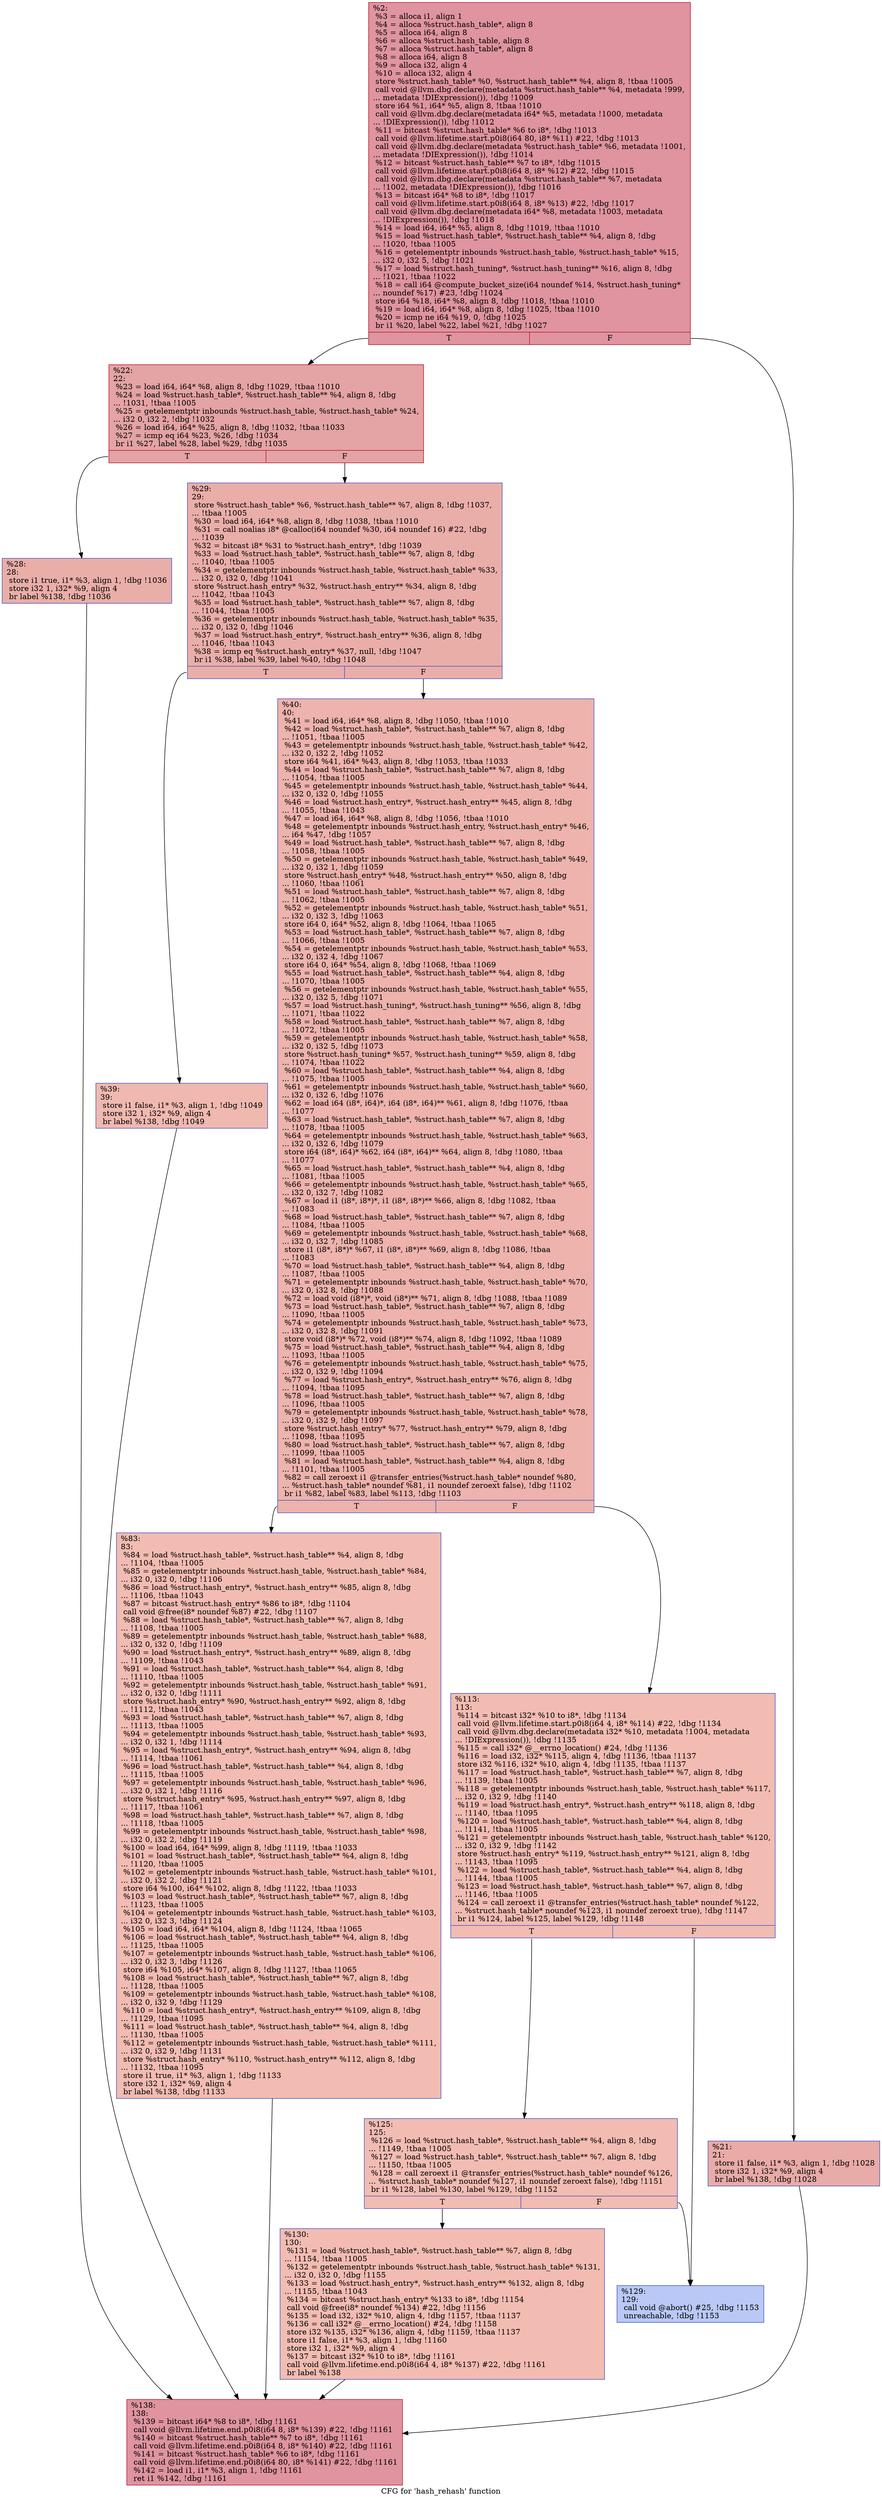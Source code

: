 digraph "CFG for 'hash_rehash' function" {
	label="CFG for 'hash_rehash' function";

	Node0x2283960 [shape=record,color="#b70d28ff", style=filled, fillcolor="#b70d2870",label="{%2:\l  %3 = alloca i1, align 1\l  %4 = alloca %struct.hash_table*, align 8\l  %5 = alloca i64, align 8\l  %6 = alloca %struct.hash_table, align 8\l  %7 = alloca %struct.hash_table*, align 8\l  %8 = alloca i64, align 8\l  %9 = alloca i32, align 4\l  %10 = alloca i32, align 4\l  store %struct.hash_table* %0, %struct.hash_table** %4, align 8, !tbaa !1005\l  call void @llvm.dbg.declare(metadata %struct.hash_table** %4, metadata !999,\l... metadata !DIExpression()), !dbg !1009\l  store i64 %1, i64* %5, align 8, !tbaa !1010\l  call void @llvm.dbg.declare(metadata i64* %5, metadata !1000, metadata\l... !DIExpression()), !dbg !1012\l  %11 = bitcast %struct.hash_table* %6 to i8*, !dbg !1013\l  call void @llvm.lifetime.start.p0i8(i64 80, i8* %11) #22, !dbg !1013\l  call void @llvm.dbg.declare(metadata %struct.hash_table* %6, metadata !1001,\l... metadata !DIExpression()), !dbg !1014\l  %12 = bitcast %struct.hash_table** %7 to i8*, !dbg !1015\l  call void @llvm.lifetime.start.p0i8(i64 8, i8* %12) #22, !dbg !1015\l  call void @llvm.dbg.declare(metadata %struct.hash_table** %7, metadata\l... !1002, metadata !DIExpression()), !dbg !1016\l  %13 = bitcast i64* %8 to i8*, !dbg !1017\l  call void @llvm.lifetime.start.p0i8(i64 8, i8* %13) #22, !dbg !1017\l  call void @llvm.dbg.declare(metadata i64* %8, metadata !1003, metadata\l... !DIExpression()), !dbg !1018\l  %14 = load i64, i64* %5, align 8, !dbg !1019, !tbaa !1010\l  %15 = load %struct.hash_table*, %struct.hash_table** %4, align 8, !dbg\l... !1020, !tbaa !1005\l  %16 = getelementptr inbounds %struct.hash_table, %struct.hash_table* %15,\l... i32 0, i32 5, !dbg !1021\l  %17 = load %struct.hash_tuning*, %struct.hash_tuning** %16, align 8, !dbg\l... !1021, !tbaa !1022\l  %18 = call i64 @compute_bucket_size(i64 noundef %14, %struct.hash_tuning*\l... noundef %17) #23, !dbg !1024\l  store i64 %18, i64* %8, align 8, !dbg !1018, !tbaa !1010\l  %19 = load i64, i64* %8, align 8, !dbg !1025, !tbaa !1010\l  %20 = icmp ne i64 %19, 0, !dbg !1025\l  br i1 %20, label %22, label %21, !dbg !1027\l|{<s0>T|<s1>F}}"];
	Node0x2283960:s0 -> Node0x2283a70;
	Node0x2283960:s1 -> Node0x2283a20;
	Node0x2283a20 [shape=record,color="#3d50c3ff", style=filled, fillcolor="#cc403a70",label="{%21:\l21:                                               \l  store i1 false, i1* %3, align 1, !dbg !1028\l  store i32 1, i32* %9, align 4\l  br label %138, !dbg !1028\l}"];
	Node0x2283a20 -> Node0x2283d90;
	Node0x2283a70 [shape=record,color="#b70d28ff", style=filled, fillcolor="#c32e3170",label="{%22:\l22:                                               \l  %23 = load i64, i64* %8, align 8, !dbg !1029, !tbaa !1010\l  %24 = load %struct.hash_table*, %struct.hash_table** %4, align 8, !dbg\l... !1031, !tbaa !1005\l  %25 = getelementptr inbounds %struct.hash_table, %struct.hash_table* %24,\l... i32 0, i32 2, !dbg !1032\l  %26 = load i64, i64* %25, align 8, !dbg !1032, !tbaa !1033\l  %27 = icmp eq i64 %23, %26, !dbg !1034\l  br i1 %27, label %28, label %29, !dbg !1035\l|{<s0>T|<s1>F}}"];
	Node0x2283a70:s0 -> Node0x2283ac0;
	Node0x2283a70:s1 -> Node0x2283b10;
	Node0x2283ac0 [shape=record,color="#3d50c3ff", style=filled, fillcolor="#d0473d70",label="{%28:\l28:                                               \l  store i1 true, i1* %3, align 1, !dbg !1036\l  store i32 1, i32* %9, align 4\l  br label %138, !dbg !1036\l}"];
	Node0x2283ac0 -> Node0x2283d90;
	Node0x2283b10 [shape=record,color="#3d50c3ff", style=filled, fillcolor="#d0473d70",label="{%29:\l29:                                               \l  store %struct.hash_table* %6, %struct.hash_table** %7, align 8, !dbg !1037,\l... !tbaa !1005\l  %30 = load i64, i64* %8, align 8, !dbg !1038, !tbaa !1010\l  %31 = call noalias i8* @calloc(i64 noundef %30, i64 noundef 16) #22, !dbg\l... !1039\l  %32 = bitcast i8* %31 to %struct.hash_entry*, !dbg !1039\l  %33 = load %struct.hash_table*, %struct.hash_table** %7, align 8, !dbg\l... !1040, !tbaa !1005\l  %34 = getelementptr inbounds %struct.hash_table, %struct.hash_table* %33,\l... i32 0, i32 0, !dbg !1041\l  store %struct.hash_entry* %32, %struct.hash_entry** %34, align 8, !dbg\l... !1042, !tbaa !1043\l  %35 = load %struct.hash_table*, %struct.hash_table** %7, align 8, !dbg\l... !1044, !tbaa !1005\l  %36 = getelementptr inbounds %struct.hash_table, %struct.hash_table* %35,\l... i32 0, i32 0, !dbg !1046\l  %37 = load %struct.hash_entry*, %struct.hash_entry** %36, align 8, !dbg\l... !1046, !tbaa !1043\l  %38 = icmp eq %struct.hash_entry* %37, null, !dbg !1047\l  br i1 %38, label %39, label %40, !dbg !1048\l|{<s0>T|<s1>F}}"];
	Node0x2283b10:s0 -> Node0x2283b60;
	Node0x2283b10:s1 -> Node0x2283bb0;
	Node0x2283b60 [shape=record,color="#3d50c3ff", style=filled, fillcolor="#de614d70",label="{%39:\l39:                                               \l  store i1 false, i1* %3, align 1, !dbg !1049\l  store i32 1, i32* %9, align 4\l  br label %138, !dbg !1049\l}"];
	Node0x2283b60 -> Node0x2283d90;
	Node0x2283bb0 [shape=record,color="#3d50c3ff", style=filled, fillcolor="#d6524470",label="{%40:\l40:                                               \l  %41 = load i64, i64* %8, align 8, !dbg !1050, !tbaa !1010\l  %42 = load %struct.hash_table*, %struct.hash_table** %7, align 8, !dbg\l... !1051, !tbaa !1005\l  %43 = getelementptr inbounds %struct.hash_table, %struct.hash_table* %42,\l... i32 0, i32 2, !dbg !1052\l  store i64 %41, i64* %43, align 8, !dbg !1053, !tbaa !1033\l  %44 = load %struct.hash_table*, %struct.hash_table** %7, align 8, !dbg\l... !1054, !tbaa !1005\l  %45 = getelementptr inbounds %struct.hash_table, %struct.hash_table* %44,\l... i32 0, i32 0, !dbg !1055\l  %46 = load %struct.hash_entry*, %struct.hash_entry** %45, align 8, !dbg\l... !1055, !tbaa !1043\l  %47 = load i64, i64* %8, align 8, !dbg !1056, !tbaa !1010\l  %48 = getelementptr inbounds %struct.hash_entry, %struct.hash_entry* %46,\l... i64 %47, !dbg !1057\l  %49 = load %struct.hash_table*, %struct.hash_table** %7, align 8, !dbg\l... !1058, !tbaa !1005\l  %50 = getelementptr inbounds %struct.hash_table, %struct.hash_table* %49,\l... i32 0, i32 1, !dbg !1059\l  store %struct.hash_entry* %48, %struct.hash_entry** %50, align 8, !dbg\l... !1060, !tbaa !1061\l  %51 = load %struct.hash_table*, %struct.hash_table** %7, align 8, !dbg\l... !1062, !tbaa !1005\l  %52 = getelementptr inbounds %struct.hash_table, %struct.hash_table* %51,\l... i32 0, i32 3, !dbg !1063\l  store i64 0, i64* %52, align 8, !dbg !1064, !tbaa !1065\l  %53 = load %struct.hash_table*, %struct.hash_table** %7, align 8, !dbg\l... !1066, !tbaa !1005\l  %54 = getelementptr inbounds %struct.hash_table, %struct.hash_table* %53,\l... i32 0, i32 4, !dbg !1067\l  store i64 0, i64* %54, align 8, !dbg !1068, !tbaa !1069\l  %55 = load %struct.hash_table*, %struct.hash_table** %4, align 8, !dbg\l... !1070, !tbaa !1005\l  %56 = getelementptr inbounds %struct.hash_table, %struct.hash_table* %55,\l... i32 0, i32 5, !dbg !1071\l  %57 = load %struct.hash_tuning*, %struct.hash_tuning** %56, align 8, !dbg\l... !1071, !tbaa !1022\l  %58 = load %struct.hash_table*, %struct.hash_table** %7, align 8, !dbg\l... !1072, !tbaa !1005\l  %59 = getelementptr inbounds %struct.hash_table, %struct.hash_table* %58,\l... i32 0, i32 5, !dbg !1073\l  store %struct.hash_tuning* %57, %struct.hash_tuning** %59, align 8, !dbg\l... !1074, !tbaa !1022\l  %60 = load %struct.hash_table*, %struct.hash_table** %4, align 8, !dbg\l... !1075, !tbaa !1005\l  %61 = getelementptr inbounds %struct.hash_table, %struct.hash_table* %60,\l... i32 0, i32 6, !dbg !1076\l  %62 = load i64 (i8*, i64)*, i64 (i8*, i64)** %61, align 8, !dbg !1076, !tbaa\l... !1077\l  %63 = load %struct.hash_table*, %struct.hash_table** %7, align 8, !dbg\l... !1078, !tbaa !1005\l  %64 = getelementptr inbounds %struct.hash_table, %struct.hash_table* %63,\l... i32 0, i32 6, !dbg !1079\l  store i64 (i8*, i64)* %62, i64 (i8*, i64)** %64, align 8, !dbg !1080, !tbaa\l... !1077\l  %65 = load %struct.hash_table*, %struct.hash_table** %4, align 8, !dbg\l... !1081, !tbaa !1005\l  %66 = getelementptr inbounds %struct.hash_table, %struct.hash_table* %65,\l... i32 0, i32 7, !dbg !1082\l  %67 = load i1 (i8*, i8*)*, i1 (i8*, i8*)** %66, align 8, !dbg !1082, !tbaa\l... !1083\l  %68 = load %struct.hash_table*, %struct.hash_table** %7, align 8, !dbg\l... !1084, !tbaa !1005\l  %69 = getelementptr inbounds %struct.hash_table, %struct.hash_table* %68,\l... i32 0, i32 7, !dbg !1085\l  store i1 (i8*, i8*)* %67, i1 (i8*, i8*)** %69, align 8, !dbg !1086, !tbaa\l... !1083\l  %70 = load %struct.hash_table*, %struct.hash_table** %4, align 8, !dbg\l... !1087, !tbaa !1005\l  %71 = getelementptr inbounds %struct.hash_table, %struct.hash_table* %70,\l... i32 0, i32 8, !dbg !1088\l  %72 = load void (i8*)*, void (i8*)** %71, align 8, !dbg !1088, !tbaa !1089\l  %73 = load %struct.hash_table*, %struct.hash_table** %7, align 8, !dbg\l... !1090, !tbaa !1005\l  %74 = getelementptr inbounds %struct.hash_table, %struct.hash_table* %73,\l... i32 0, i32 8, !dbg !1091\l  store void (i8*)* %72, void (i8*)** %74, align 8, !dbg !1092, !tbaa !1089\l  %75 = load %struct.hash_table*, %struct.hash_table** %4, align 8, !dbg\l... !1093, !tbaa !1005\l  %76 = getelementptr inbounds %struct.hash_table, %struct.hash_table* %75,\l... i32 0, i32 9, !dbg !1094\l  %77 = load %struct.hash_entry*, %struct.hash_entry** %76, align 8, !dbg\l... !1094, !tbaa !1095\l  %78 = load %struct.hash_table*, %struct.hash_table** %7, align 8, !dbg\l... !1096, !tbaa !1005\l  %79 = getelementptr inbounds %struct.hash_table, %struct.hash_table* %78,\l... i32 0, i32 9, !dbg !1097\l  store %struct.hash_entry* %77, %struct.hash_entry** %79, align 8, !dbg\l... !1098, !tbaa !1095\l  %80 = load %struct.hash_table*, %struct.hash_table** %7, align 8, !dbg\l... !1099, !tbaa !1005\l  %81 = load %struct.hash_table*, %struct.hash_table** %4, align 8, !dbg\l... !1101, !tbaa !1005\l  %82 = call zeroext i1 @transfer_entries(%struct.hash_table* noundef %80,\l... %struct.hash_table* noundef %81, i1 noundef zeroext false), !dbg !1102\l  br i1 %82, label %83, label %113, !dbg !1103\l|{<s0>T|<s1>F}}"];
	Node0x2283bb0:s0 -> Node0x2283c00;
	Node0x2283bb0:s1 -> Node0x2283c50;
	Node0x2283c00 [shape=record,color="#3d50c3ff", style=filled, fillcolor="#e1675170",label="{%83:\l83:                                               \l  %84 = load %struct.hash_table*, %struct.hash_table** %4, align 8, !dbg\l... !1104, !tbaa !1005\l  %85 = getelementptr inbounds %struct.hash_table, %struct.hash_table* %84,\l... i32 0, i32 0, !dbg !1106\l  %86 = load %struct.hash_entry*, %struct.hash_entry** %85, align 8, !dbg\l... !1106, !tbaa !1043\l  %87 = bitcast %struct.hash_entry* %86 to i8*, !dbg !1104\l  call void @free(i8* noundef %87) #22, !dbg !1107\l  %88 = load %struct.hash_table*, %struct.hash_table** %7, align 8, !dbg\l... !1108, !tbaa !1005\l  %89 = getelementptr inbounds %struct.hash_table, %struct.hash_table* %88,\l... i32 0, i32 0, !dbg !1109\l  %90 = load %struct.hash_entry*, %struct.hash_entry** %89, align 8, !dbg\l... !1109, !tbaa !1043\l  %91 = load %struct.hash_table*, %struct.hash_table** %4, align 8, !dbg\l... !1110, !tbaa !1005\l  %92 = getelementptr inbounds %struct.hash_table, %struct.hash_table* %91,\l... i32 0, i32 0, !dbg !1111\l  store %struct.hash_entry* %90, %struct.hash_entry** %92, align 8, !dbg\l... !1112, !tbaa !1043\l  %93 = load %struct.hash_table*, %struct.hash_table** %7, align 8, !dbg\l... !1113, !tbaa !1005\l  %94 = getelementptr inbounds %struct.hash_table, %struct.hash_table* %93,\l... i32 0, i32 1, !dbg !1114\l  %95 = load %struct.hash_entry*, %struct.hash_entry** %94, align 8, !dbg\l... !1114, !tbaa !1061\l  %96 = load %struct.hash_table*, %struct.hash_table** %4, align 8, !dbg\l... !1115, !tbaa !1005\l  %97 = getelementptr inbounds %struct.hash_table, %struct.hash_table* %96,\l... i32 0, i32 1, !dbg !1116\l  store %struct.hash_entry* %95, %struct.hash_entry** %97, align 8, !dbg\l... !1117, !tbaa !1061\l  %98 = load %struct.hash_table*, %struct.hash_table** %7, align 8, !dbg\l... !1118, !tbaa !1005\l  %99 = getelementptr inbounds %struct.hash_table, %struct.hash_table* %98,\l... i32 0, i32 2, !dbg !1119\l  %100 = load i64, i64* %99, align 8, !dbg !1119, !tbaa !1033\l  %101 = load %struct.hash_table*, %struct.hash_table** %4, align 8, !dbg\l... !1120, !tbaa !1005\l  %102 = getelementptr inbounds %struct.hash_table, %struct.hash_table* %101,\l... i32 0, i32 2, !dbg !1121\l  store i64 %100, i64* %102, align 8, !dbg !1122, !tbaa !1033\l  %103 = load %struct.hash_table*, %struct.hash_table** %7, align 8, !dbg\l... !1123, !tbaa !1005\l  %104 = getelementptr inbounds %struct.hash_table, %struct.hash_table* %103,\l... i32 0, i32 3, !dbg !1124\l  %105 = load i64, i64* %104, align 8, !dbg !1124, !tbaa !1065\l  %106 = load %struct.hash_table*, %struct.hash_table** %4, align 8, !dbg\l... !1125, !tbaa !1005\l  %107 = getelementptr inbounds %struct.hash_table, %struct.hash_table* %106,\l... i32 0, i32 3, !dbg !1126\l  store i64 %105, i64* %107, align 8, !dbg !1127, !tbaa !1065\l  %108 = load %struct.hash_table*, %struct.hash_table** %7, align 8, !dbg\l... !1128, !tbaa !1005\l  %109 = getelementptr inbounds %struct.hash_table, %struct.hash_table* %108,\l... i32 0, i32 9, !dbg !1129\l  %110 = load %struct.hash_entry*, %struct.hash_entry** %109, align 8, !dbg\l... !1129, !tbaa !1095\l  %111 = load %struct.hash_table*, %struct.hash_table** %4, align 8, !dbg\l... !1130, !tbaa !1005\l  %112 = getelementptr inbounds %struct.hash_table, %struct.hash_table* %111,\l... i32 0, i32 9, !dbg !1131\l  store %struct.hash_entry* %110, %struct.hash_entry** %112, align 8, !dbg\l... !1132, !tbaa !1095\l  store i1 true, i1* %3, align 1, !dbg !1133\l  store i32 1, i32* %9, align 4\l  br label %138, !dbg !1133\l}"];
	Node0x2283c00 -> Node0x2283d90;
	Node0x2283c50 [shape=record,color="#3d50c3ff", style=filled, fillcolor="#e1675170",label="{%113:\l113:                                              \l  %114 = bitcast i32* %10 to i8*, !dbg !1134\l  call void @llvm.lifetime.start.p0i8(i64 4, i8* %114) #22, !dbg !1134\l  call void @llvm.dbg.declare(metadata i32* %10, metadata !1004, metadata\l... !DIExpression()), !dbg !1135\l  %115 = call i32* @__errno_location() #24, !dbg !1136\l  %116 = load i32, i32* %115, align 4, !dbg !1136, !tbaa !1137\l  store i32 %116, i32* %10, align 4, !dbg !1135, !tbaa !1137\l  %117 = load %struct.hash_table*, %struct.hash_table** %7, align 8, !dbg\l... !1139, !tbaa !1005\l  %118 = getelementptr inbounds %struct.hash_table, %struct.hash_table* %117,\l... i32 0, i32 9, !dbg !1140\l  %119 = load %struct.hash_entry*, %struct.hash_entry** %118, align 8, !dbg\l... !1140, !tbaa !1095\l  %120 = load %struct.hash_table*, %struct.hash_table** %4, align 8, !dbg\l... !1141, !tbaa !1005\l  %121 = getelementptr inbounds %struct.hash_table, %struct.hash_table* %120,\l... i32 0, i32 9, !dbg !1142\l  store %struct.hash_entry* %119, %struct.hash_entry** %121, align 8, !dbg\l... !1143, !tbaa !1095\l  %122 = load %struct.hash_table*, %struct.hash_table** %4, align 8, !dbg\l... !1144, !tbaa !1005\l  %123 = load %struct.hash_table*, %struct.hash_table** %7, align 8, !dbg\l... !1146, !tbaa !1005\l  %124 = call zeroext i1 @transfer_entries(%struct.hash_table* noundef %122,\l... %struct.hash_table* noundef %123, i1 noundef zeroext true), !dbg !1147\l  br i1 %124, label %125, label %129, !dbg !1148\l|{<s0>T|<s1>F}}"];
	Node0x2283c50:s0 -> Node0x2283ca0;
	Node0x2283c50:s1 -> Node0x2283cf0;
	Node0x2283ca0 [shape=record,color="#3d50c3ff", style=filled, fillcolor="#e1675170",label="{%125:\l125:                                              \l  %126 = load %struct.hash_table*, %struct.hash_table** %4, align 8, !dbg\l... !1149, !tbaa !1005\l  %127 = load %struct.hash_table*, %struct.hash_table** %7, align 8, !dbg\l... !1150, !tbaa !1005\l  %128 = call zeroext i1 @transfer_entries(%struct.hash_table* noundef %126,\l... %struct.hash_table* noundef %127, i1 noundef zeroext false), !dbg !1151\l  br i1 %128, label %130, label %129, !dbg !1152\l|{<s0>T|<s1>F}}"];
	Node0x2283ca0:s0 -> Node0x2283d40;
	Node0x2283ca0:s1 -> Node0x2283cf0;
	Node0x2283cf0 [shape=record,color="#3d50c3ff", style=filled, fillcolor="#6282ea70",label="{%129:\l129:                                              \l  call void @abort() #25, !dbg !1153\l  unreachable, !dbg !1153\l}"];
	Node0x2283d40 [shape=record,color="#3d50c3ff", style=filled, fillcolor="#e1675170",label="{%130:\l130:                                              \l  %131 = load %struct.hash_table*, %struct.hash_table** %7, align 8, !dbg\l... !1154, !tbaa !1005\l  %132 = getelementptr inbounds %struct.hash_table, %struct.hash_table* %131,\l... i32 0, i32 0, !dbg !1155\l  %133 = load %struct.hash_entry*, %struct.hash_entry** %132, align 8, !dbg\l... !1155, !tbaa !1043\l  %134 = bitcast %struct.hash_entry* %133 to i8*, !dbg !1154\l  call void @free(i8* noundef %134) #22, !dbg !1156\l  %135 = load i32, i32* %10, align 4, !dbg !1157, !tbaa !1137\l  %136 = call i32* @__errno_location() #24, !dbg !1158\l  store i32 %135, i32* %136, align 4, !dbg !1159, !tbaa !1137\l  store i1 false, i1* %3, align 1, !dbg !1160\l  store i32 1, i32* %9, align 4\l  %137 = bitcast i32* %10 to i8*, !dbg !1161\l  call void @llvm.lifetime.end.p0i8(i64 4, i8* %137) #22, !dbg !1161\l  br label %138\l}"];
	Node0x2283d40 -> Node0x2283d90;
	Node0x2283d90 [shape=record,color="#b70d28ff", style=filled, fillcolor="#b70d2870",label="{%138:\l138:                                              \l  %139 = bitcast i64* %8 to i8*, !dbg !1161\l  call void @llvm.lifetime.end.p0i8(i64 8, i8* %139) #22, !dbg !1161\l  %140 = bitcast %struct.hash_table** %7 to i8*, !dbg !1161\l  call void @llvm.lifetime.end.p0i8(i64 8, i8* %140) #22, !dbg !1161\l  %141 = bitcast %struct.hash_table* %6 to i8*, !dbg !1161\l  call void @llvm.lifetime.end.p0i8(i64 80, i8* %141) #22, !dbg !1161\l  %142 = load i1, i1* %3, align 1, !dbg !1161\l  ret i1 %142, !dbg !1161\l}"];
}
